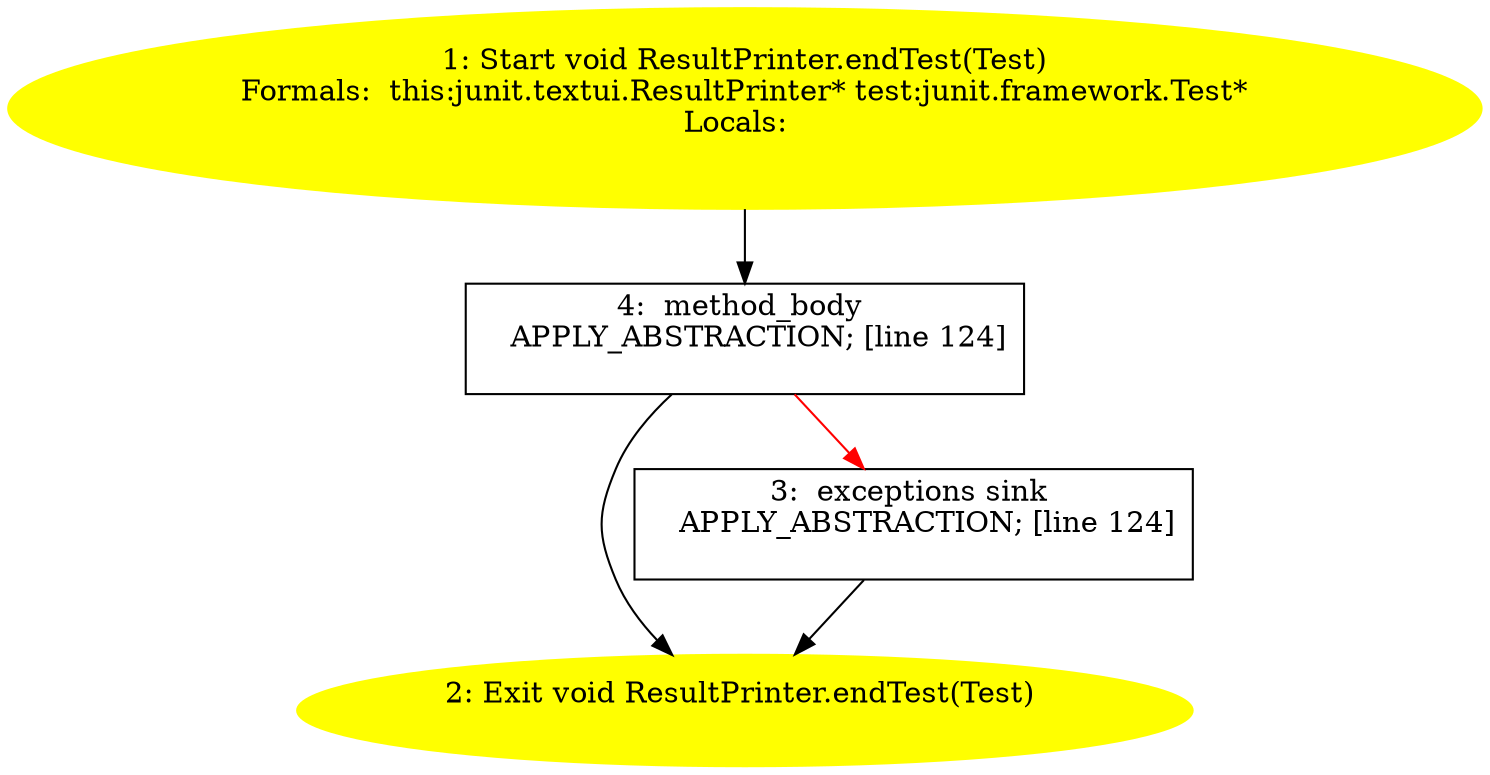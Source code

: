 /* @generated */
digraph cfg {
"junit.textui.ResultPrinter.endTest(junit.framework.Test):void.bd0dc70c42a7508277b7607fddc689c4_1" [label="1: Start void ResultPrinter.endTest(Test)\nFormals:  this:junit.textui.ResultPrinter* test:junit.framework.Test*\nLocals:  \n  " color=yellow style=filled]
	

	 "junit.textui.ResultPrinter.endTest(junit.framework.Test):void.bd0dc70c42a7508277b7607fddc689c4_1" -> "junit.textui.ResultPrinter.endTest(junit.framework.Test):void.bd0dc70c42a7508277b7607fddc689c4_4" ;
"junit.textui.ResultPrinter.endTest(junit.framework.Test):void.bd0dc70c42a7508277b7607fddc689c4_2" [label="2: Exit void ResultPrinter.endTest(Test) \n  " color=yellow style=filled]
	

"junit.textui.ResultPrinter.endTest(junit.framework.Test):void.bd0dc70c42a7508277b7607fddc689c4_3" [label="3:  exceptions sink \n   APPLY_ABSTRACTION; [line 124]\n " shape="box"]
	

	 "junit.textui.ResultPrinter.endTest(junit.framework.Test):void.bd0dc70c42a7508277b7607fddc689c4_3" -> "junit.textui.ResultPrinter.endTest(junit.framework.Test):void.bd0dc70c42a7508277b7607fddc689c4_2" ;
"junit.textui.ResultPrinter.endTest(junit.framework.Test):void.bd0dc70c42a7508277b7607fddc689c4_4" [label="4:  method_body \n   APPLY_ABSTRACTION; [line 124]\n " shape="box"]
	

	 "junit.textui.ResultPrinter.endTest(junit.framework.Test):void.bd0dc70c42a7508277b7607fddc689c4_4" -> "junit.textui.ResultPrinter.endTest(junit.framework.Test):void.bd0dc70c42a7508277b7607fddc689c4_2" ;
	 "junit.textui.ResultPrinter.endTest(junit.framework.Test):void.bd0dc70c42a7508277b7607fddc689c4_4" -> "junit.textui.ResultPrinter.endTest(junit.framework.Test):void.bd0dc70c42a7508277b7607fddc689c4_3" [color="red" ];
}
